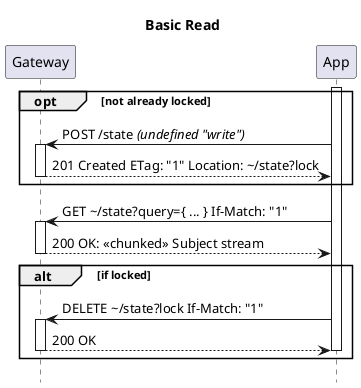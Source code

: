 @startuml
'https://plantuml.com/sequence-diagram
!pragma teoz true
hide footbox

title: Basic Read

participant Gateway as gw
participant "App" as app

activate app
opt not already locked
app -> gw ++: POST ~/state //(undefined "write")//
return 201 Created ETag: "1" Location: \~/state?lock
end opt
app -> gw ++: GET \~/state?query={ ... } If-Match: "1"
'Note that other operations on the domain can happen independently
return 200 OK: <<chunked>> Subject stream
alt if locked
app -> gw ++: DELETE \~/state?lock If-Match: "1"
return 200 OK
deactivate app
end alt

@enduml